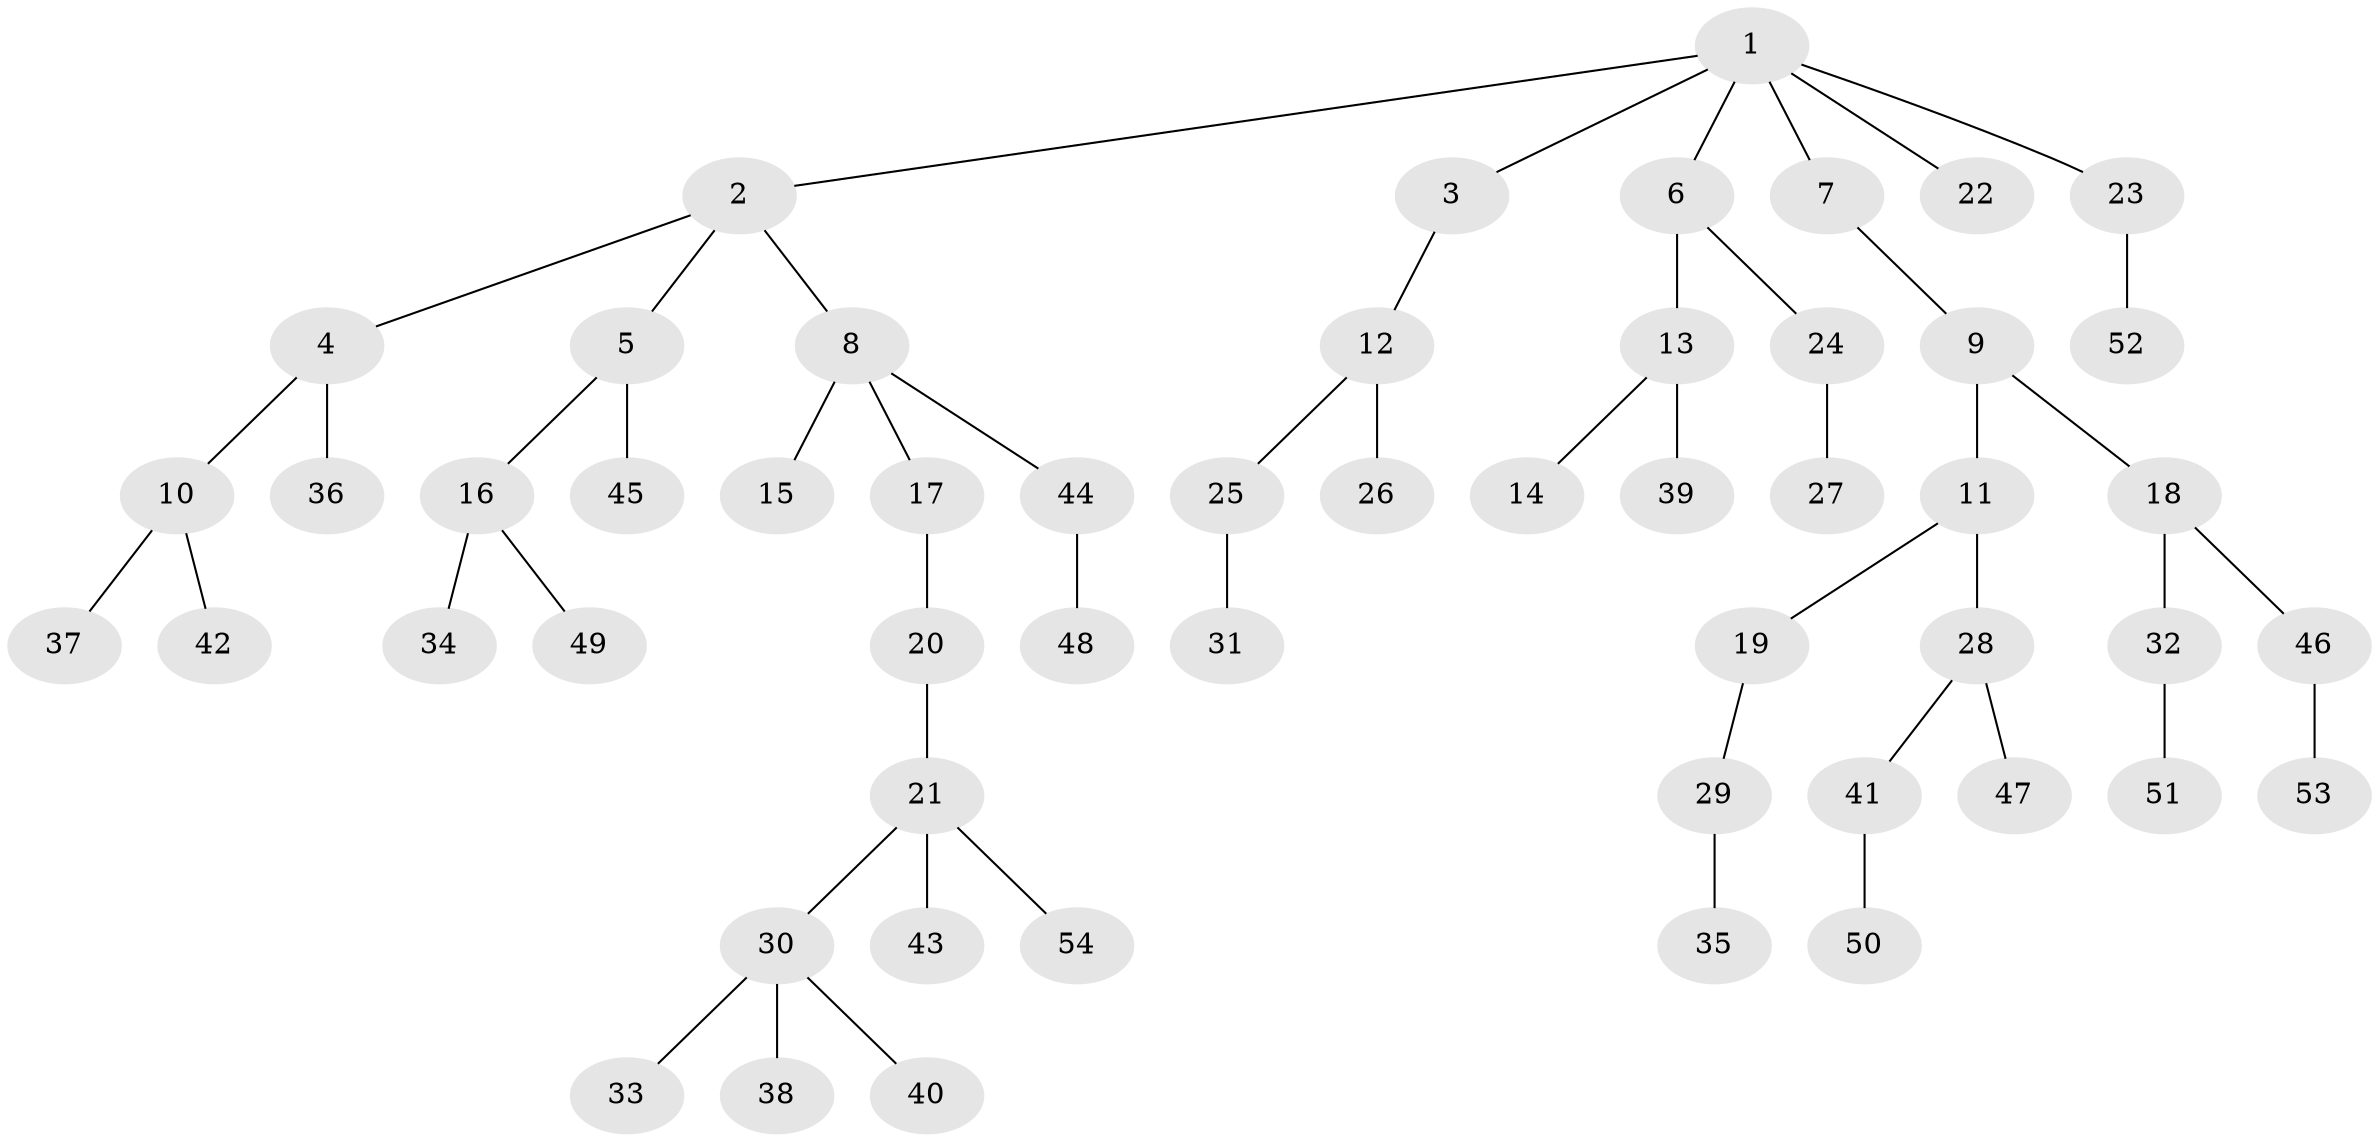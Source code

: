 // Generated by graph-tools (version 1.1) at 2025/26/03/09/25 03:26:26]
// undirected, 54 vertices, 53 edges
graph export_dot {
graph [start="1"]
  node [color=gray90,style=filled];
  1;
  2;
  3;
  4;
  5;
  6;
  7;
  8;
  9;
  10;
  11;
  12;
  13;
  14;
  15;
  16;
  17;
  18;
  19;
  20;
  21;
  22;
  23;
  24;
  25;
  26;
  27;
  28;
  29;
  30;
  31;
  32;
  33;
  34;
  35;
  36;
  37;
  38;
  39;
  40;
  41;
  42;
  43;
  44;
  45;
  46;
  47;
  48;
  49;
  50;
  51;
  52;
  53;
  54;
  1 -- 2;
  1 -- 3;
  1 -- 6;
  1 -- 7;
  1 -- 22;
  1 -- 23;
  2 -- 4;
  2 -- 5;
  2 -- 8;
  3 -- 12;
  4 -- 10;
  4 -- 36;
  5 -- 16;
  5 -- 45;
  6 -- 13;
  6 -- 24;
  7 -- 9;
  8 -- 15;
  8 -- 17;
  8 -- 44;
  9 -- 11;
  9 -- 18;
  10 -- 37;
  10 -- 42;
  11 -- 19;
  11 -- 28;
  12 -- 25;
  12 -- 26;
  13 -- 14;
  13 -- 39;
  16 -- 34;
  16 -- 49;
  17 -- 20;
  18 -- 32;
  18 -- 46;
  19 -- 29;
  20 -- 21;
  21 -- 30;
  21 -- 43;
  21 -- 54;
  23 -- 52;
  24 -- 27;
  25 -- 31;
  28 -- 41;
  28 -- 47;
  29 -- 35;
  30 -- 33;
  30 -- 38;
  30 -- 40;
  32 -- 51;
  41 -- 50;
  44 -- 48;
  46 -- 53;
}
